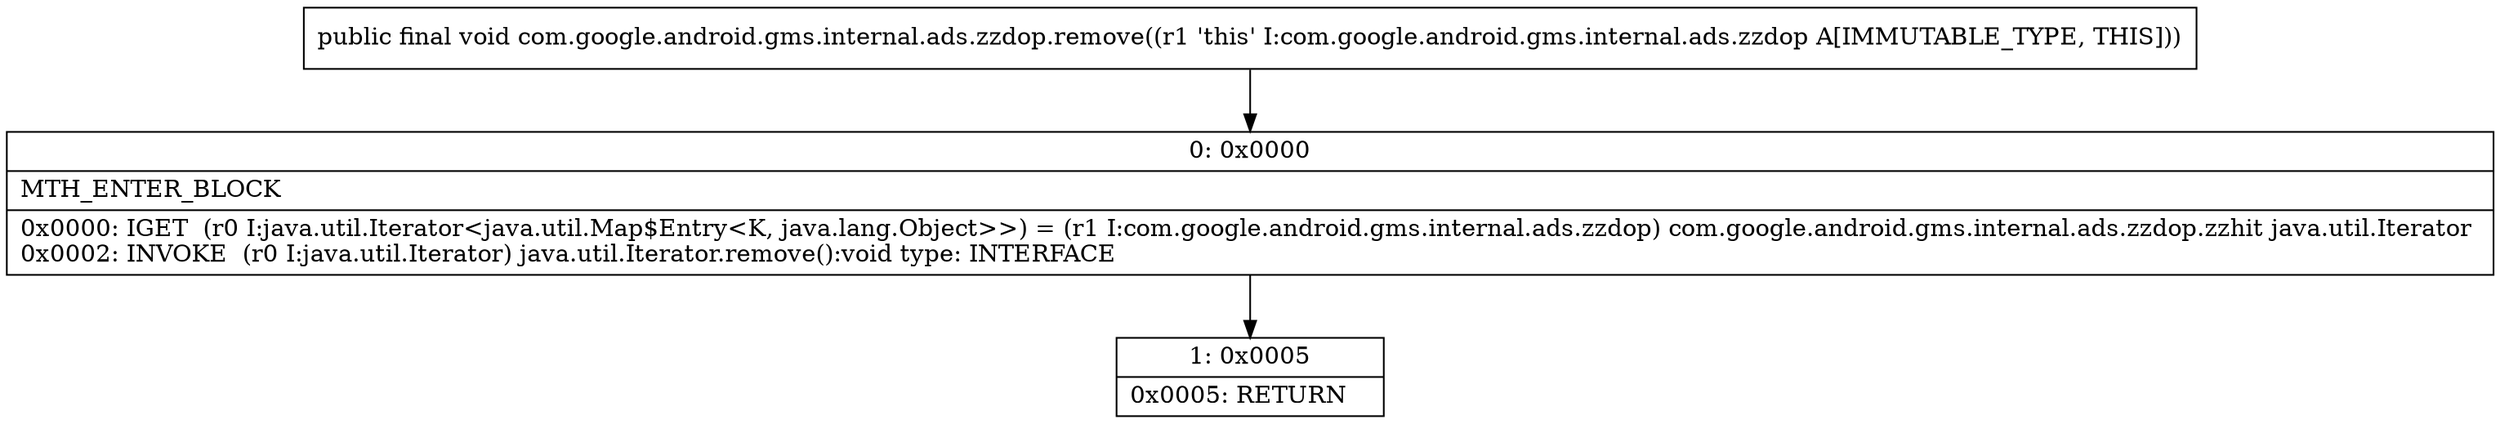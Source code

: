 digraph "CFG forcom.google.android.gms.internal.ads.zzdop.remove()V" {
Node_0 [shape=record,label="{0\:\ 0x0000|MTH_ENTER_BLOCK\l|0x0000: IGET  (r0 I:java.util.Iterator\<java.util.Map$Entry\<K, java.lang.Object\>\>) = (r1 I:com.google.android.gms.internal.ads.zzdop) com.google.android.gms.internal.ads.zzdop.zzhit java.util.Iterator \l0x0002: INVOKE  (r0 I:java.util.Iterator) java.util.Iterator.remove():void type: INTERFACE \l}"];
Node_1 [shape=record,label="{1\:\ 0x0005|0x0005: RETURN   \l}"];
MethodNode[shape=record,label="{public final void com.google.android.gms.internal.ads.zzdop.remove((r1 'this' I:com.google.android.gms.internal.ads.zzdop A[IMMUTABLE_TYPE, THIS])) }"];
MethodNode -> Node_0;
Node_0 -> Node_1;
}

